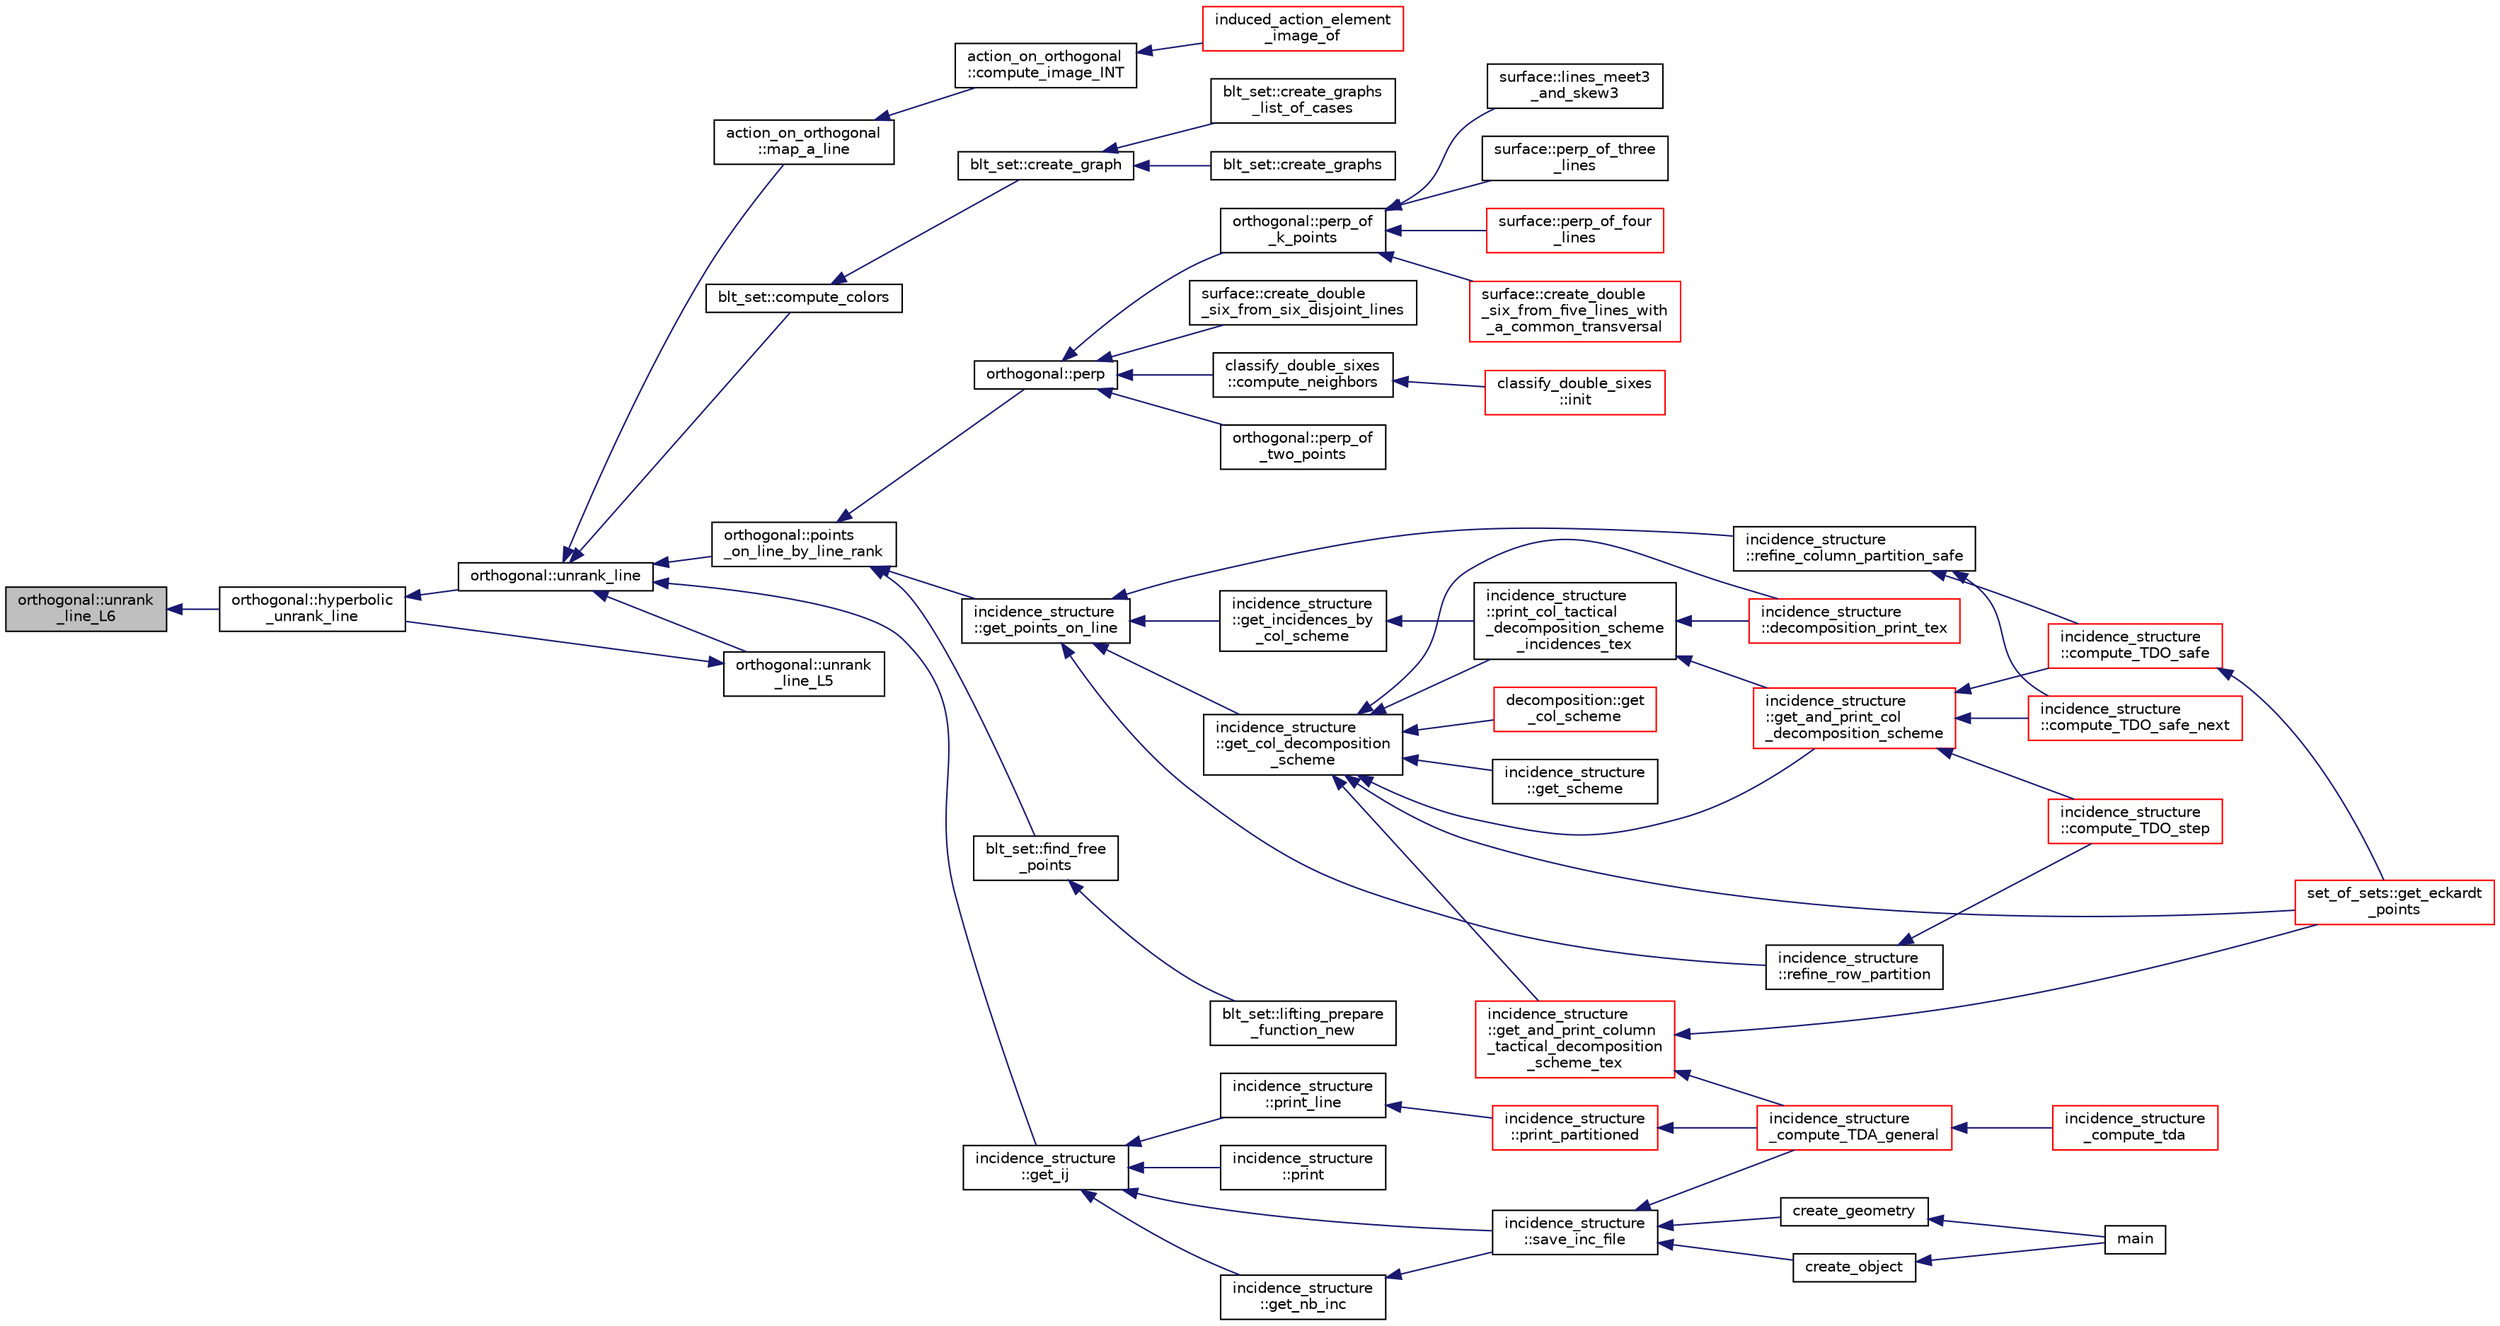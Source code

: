 digraph "orthogonal::unrank_line_L6"
{
  edge [fontname="Helvetica",fontsize="10",labelfontname="Helvetica",labelfontsize="10"];
  node [fontname="Helvetica",fontsize="10",shape=record];
  rankdir="LR";
  Node47427 [label="orthogonal::unrank\l_line_L6",height=0.2,width=0.4,color="black", fillcolor="grey75", style="filled", fontcolor="black"];
  Node47427 -> Node47428 [dir="back",color="midnightblue",fontsize="10",style="solid",fontname="Helvetica"];
  Node47428 [label="orthogonal::hyperbolic\l_unrank_line",height=0.2,width=0.4,color="black", fillcolor="white", style="filled",URL="$d7/daa/classorthogonal.html#a94952194cdcc478feb676e97e2e272f2"];
  Node47428 -> Node47429 [dir="back",color="midnightblue",fontsize="10",style="solid",fontname="Helvetica"];
  Node47429 [label="orthogonal::unrank_line",height=0.2,width=0.4,color="black", fillcolor="white", style="filled",URL="$d7/daa/classorthogonal.html#a27fec576f6e11b80dd4503fa3cf7611e"];
  Node47429 -> Node47430 [dir="back",color="midnightblue",fontsize="10",style="solid",fontname="Helvetica"];
  Node47430 [label="blt_set::compute_colors",height=0.2,width=0.4,color="black", fillcolor="white", style="filled",URL="$d1/d3d/classblt__set.html#a6629b3a1a50c0f2736034abaea6f7d63"];
  Node47430 -> Node47431 [dir="back",color="midnightblue",fontsize="10",style="solid",fontname="Helvetica"];
  Node47431 [label="blt_set::create_graph",height=0.2,width=0.4,color="black", fillcolor="white", style="filled",URL="$d1/d3d/classblt__set.html#ae92249ece99ffbc92e93e49cd5d5dccf"];
  Node47431 -> Node47432 [dir="back",color="midnightblue",fontsize="10",style="solid",fontname="Helvetica"];
  Node47432 [label="blt_set::create_graphs",height=0.2,width=0.4,color="black", fillcolor="white", style="filled",URL="$d1/d3d/classblt__set.html#a3f1d4a8ed15875c47b327949f26a4533"];
  Node47431 -> Node47433 [dir="back",color="midnightblue",fontsize="10",style="solid",fontname="Helvetica"];
  Node47433 [label="blt_set::create_graphs\l_list_of_cases",height=0.2,width=0.4,color="black", fillcolor="white", style="filled",URL="$d1/d3d/classblt__set.html#a91ad531d4154bd887182dbd6121476f3"];
  Node47429 -> Node47434 [dir="back",color="midnightblue",fontsize="10",style="solid",fontname="Helvetica"];
  Node47434 [label="orthogonal::points\l_on_line_by_line_rank",height=0.2,width=0.4,color="black", fillcolor="white", style="filled",URL="$d7/daa/classorthogonal.html#aec3f511b69d0a28340f93d6f904c5daa"];
  Node47434 -> Node47435 [dir="back",color="midnightblue",fontsize="10",style="solid",fontname="Helvetica"];
  Node47435 [label="blt_set::find_free\l_points",height=0.2,width=0.4,color="black", fillcolor="white", style="filled",URL="$d1/d3d/classblt__set.html#a71f82dd3dc4a901ea2a0949d2f1af302"];
  Node47435 -> Node47436 [dir="back",color="midnightblue",fontsize="10",style="solid",fontname="Helvetica"];
  Node47436 [label="blt_set::lifting_prepare\l_function_new",height=0.2,width=0.4,color="black", fillcolor="white", style="filled",URL="$d1/d3d/classblt__set.html#a1314b7c0a3b78ba54c0f61a397d8afce"];
  Node47434 -> Node47437 [dir="back",color="midnightblue",fontsize="10",style="solid",fontname="Helvetica"];
  Node47437 [label="orthogonal::perp",height=0.2,width=0.4,color="black", fillcolor="white", style="filled",URL="$d7/daa/classorthogonal.html#ae80e0fa8d1e8caddb9afbb466e3d3189"];
  Node47437 -> Node47438 [dir="back",color="midnightblue",fontsize="10",style="solid",fontname="Helvetica"];
  Node47438 [label="orthogonal::perp_of\l_two_points",height=0.2,width=0.4,color="black", fillcolor="white", style="filled",URL="$d7/daa/classorthogonal.html#a6a05fef2e61ed508bff66d6728c58ec0"];
  Node47437 -> Node47439 [dir="back",color="midnightblue",fontsize="10",style="solid",fontname="Helvetica"];
  Node47439 [label="orthogonal::perp_of\l_k_points",height=0.2,width=0.4,color="black", fillcolor="white", style="filled",URL="$d7/daa/classorthogonal.html#a6a92a4680dc76bb289141fc5c765f5fb"];
  Node47439 -> Node47440 [dir="back",color="midnightblue",fontsize="10",style="solid",fontname="Helvetica"];
  Node47440 [label="surface::lines_meet3\l_and_skew3",height=0.2,width=0.4,color="black", fillcolor="white", style="filled",URL="$d5/d88/classsurface.html#af87ed9d20b980a89342f20c206ae5790"];
  Node47439 -> Node47441 [dir="back",color="midnightblue",fontsize="10",style="solid",fontname="Helvetica"];
  Node47441 [label="surface::perp_of_three\l_lines",height=0.2,width=0.4,color="black", fillcolor="white", style="filled",URL="$d5/d88/classsurface.html#aaa43449a367799d405821a1cd5a7e644"];
  Node47439 -> Node47442 [dir="back",color="midnightblue",fontsize="10",style="solid",fontname="Helvetica"];
  Node47442 [label="surface::perp_of_four\l_lines",height=0.2,width=0.4,color="red", fillcolor="white", style="filled",URL="$d5/d88/classsurface.html#a8da8a93f1fcbf344eb943869b0d488f1"];
  Node47439 -> Node47452 [dir="back",color="midnightblue",fontsize="10",style="solid",fontname="Helvetica"];
  Node47452 [label="surface::create_double\l_six_from_five_lines_with\l_a_common_transversal",height=0.2,width=0.4,color="red", fillcolor="white", style="filled",URL="$d5/d88/classsurface.html#a6d8fafa386893521305e016011d55673"];
  Node47437 -> Node47466 [dir="back",color="midnightblue",fontsize="10",style="solid",fontname="Helvetica"];
  Node47466 [label="surface::create_double\l_six_from_six_disjoint_lines",height=0.2,width=0.4,color="black", fillcolor="white", style="filled",URL="$d5/d88/classsurface.html#a4c44f0a33d709edee71537547880dd87"];
  Node47437 -> Node47467 [dir="back",color="midnightblue",fontsize="10",style="solid",fontname="Helvetica"];
  Node47467 [label="classify_double_sixes\l::compute_neighbors",height=0.2,width=0.4,color="black", fillcolor="white", style="filled",URL="$dd/d23/classclassify__double__sixes.html#a675e241052c36c58063ddcfc06d209b2"];
  Node47467 -> Node47446 [dir="back",color="midnightblue",fontsize="10",style="solid",fontname="Helvetica"];
  Node47446 [label="classify_double_sixes\l::init",height=0.2,width=0.4,color="red", fillcolor="white", style="filled",URL="$dd/d23/classclassify__double__sixes.html#a8c5c41d5124b35379d626480ff225f7b"];
  Node47434 -> Node47468 [dir="back",color="midnightblue",fontsize="10",style="solid",fontname="Helvetica"];
  Node47468 [label="incidence_structure\l::get_points_on_line",height=0.2,width=0.4,color="black", fillcolor="white", style="filled",URL="$da/d8a/classincidence__structure.html#a1baf0d372125123bf55d27dacc720bda"];
  Node47468 -> Node47469 [dir="back",color="midnightblue",fontsize="10",style="solid",fontname="Helvetica"];
  Node47469 [label="incidence_structure\l::refine_column_partition_safe",height=0.2,width=0.4,color="black", fillcolor="white", style="filled",URL="$da/d8a/classincidence__structure.html#a958f8ddce2d53753adb1df588bf0e721"];
  Node47469 -> Node47470 [dir="back",color="midnightblue",fontsize="10",style="solid",fontname="Helvetica"];
  Node47470 [label="incidence_structure\l::compute_TDO_safe_next",height=0.2,width=0.4,color="red", fillcolor="white", style="filled",URL="$da/d8a/classincidence__structure.html#a7c315a348fc6bed0f8642767cc9cd7d1"];
  Node47469 -> Node47473 [dir="back",color="midnightblue",fontsize="10",style="solid",fontname="Helvetica"];
  Node47473 [label="incidence_structure\l::compute_TDO_safe",height=0.2,width=0.4,color="red", fillcolor="white", style="filled",URL="$da/d8a/classincidence__structure.html#ab1409e71c4b6855e49edfd3526644202"];
  Node47473 -> Node47474 [dir="back",color="midnightblue",fontsize="10",style="solid",fontname="Helvetica"];
  Node47474 [label="set_of_sets::get_eckardt\l_points",height=0.2,width=0.4,color="red", fillcolor="white", style="filled",URL="$da/dd6/classset__of__sets.html#af6713e71ef5a1b7cc7892d78900166c4"];
  Node47468 -> Node47487 [dir="back",color="midnightblue",fontsize="10",style="solid",fontname="Helvetica"];
  Node47487 [label="incidence_structure\l::refine_row_partition",height=0.2,width=0.4,color="black", fillcolor="white", style="filled",URL="$da/d8a/classincidence__structure.html#a6e1419be9f59e69fd83b44e6b11905ea"];
  Node47487 -> Node47488 [dir="back",color="midnightblue",fontsize="10",style="solid",fontname="Helvetica"];
  Node47488 [label="incidence_structure\l::compute_TDO_step",height=0.2,width=0.4,color="red", fillcolor="white", style="filled",URL="$da/d8a/classincidence__structure.html#a6175accaa64033df34d722c594a8b827"];
  Node47468 -> Node47492 [dir="back",color="midnightblue",fontsize="10",style="solid",fontname="Helvetica"];
  Node47492 [label="incidence_structure\l::get_incidences_by\l_col_scheme",height=0.2,width=0.4,color="black", fillcolor="white", style="filled",URL="$da/d8a/classincidence__structure.html#adacdd5e58318775f9d3049cbdf47c9ad"];
  Node47492 -> Node47493 [dir="back",color="midnightblue",fontsize="10",style="solid",fontname="Helvetica"];
  Node47493 [label="incidence_structure\l::print_col_tactical\l_decomposition_scheme\l_incidences_tex",height=0.2,width=0.4,color="black", fillcolor="white", style="filled",URL="$da/d8a/classincidence__structure.html#a56e24435baf9162d6c00080972b49b2c"];
  Node47493 -> Node47494 [dir="back",color="midnightblue",fontsize="10",style="solid",fontname="Helvetica"];
  Node47494 [label="incidence_structure\l::get_and_print_col\l_decomposition_scheme",height=0.2,width=0.4,color="red", fillcolor="white", style="filled",URL="$da/d8a/classincidence__structure.html#a0c51e7224f51f1434025ff6d8a10522c"];
  Node47494 -> Node47470 [dir="back",color="midnightblue",fontsize="10",style="solid",fontname="Helvetica"];
  Node47494 -> Node47473 [dir="back",color="midnightblue",fontsize="10",style="solid",fontname="Helvetica"];
  Node47494 -> Node47488 [dir="back",color="midnightblue",fontsize="10",style="solid",fontname="Helvetica"];
  Node47493 -> Node47495 [dir="back",color="midnightblue",fontsize="10",style="solid",fontname="Helvetica"];
  Node47495 [label="incidence_structure\l::decomposition_print_tex",height=0.2,width=0.4,color="red", fillcolor="white", style="filled",URL="$da/d8a/classincidence__structure.html#ada3fae9fd1819b36e6bfe18dedd01e6a"];
  Node47468 -> Node47496 [dir="back",color="midnightblue",fontsize="10",style="solid",fontname="Helvetica"];
  Node47496 [label="incidence_structure\l::get_col_decomposition\l_scheme",height=0.2,width=0.4,color="black", fillcolor="white", style="filled",URL="$da/d8a/classincidence__structure.html#a576b9add81a037a3d8f566ce28541673"];
  Node47496 -> Node47474 [dir="back",color="midnightblue",fontsize="10",style="solid",fontname="Helvetica"];
  Node47496 -> Node47497 [dir="back",color="midnightblue",fontsize="10",style="solid",fontname="Helvetica"];
  Node47497 [label="decomposition::get\l_col_scheme",height=0.2,width=0.4,color="red", fillcolor="white", style="filled",URL="$d3/d2b/classdecomposition.html#a998bb452e79a9e4afb13dd2c577f4bf3"];
  Node47496 -> Node47493 [dir="back",color="midnightblue",fontsize="10",style="solid",fontname="Helvetica"];
  Node47496 -> Node47494 [dir="back",color="midnightblue",fontsize="10",style="solid",fontname="Helvetica"];
  Node47496 -> Node47499 [dir="back",color="midnightblue",fontsize="10",style="solid",fontname="Helvetica"];
  Node47499 [label="incidence_structure\l::get_scheme",height=0.2,width=0.4,color="black", fillcolor="white", style="filled",URL="$da/d8a/classincidence__structure.html#a13191a7c41cd54c5a453e82395893ad9"];
  Node47496 -> Node47500 [dir="back",color="midnightblue",fontsize="10",style="solid",fontname="Helvetica"];
  Node47500 [label="incidence_structure\l::get_and_print_column\l_tactical_decomposition\l_scheme_tex",height=0.2,width=0.4,color="red", fillcolor="white", style="filled",URL="$da/d8a/classincidence__structure.html#a579c0686f4e480a4239e7a00c80f665f"];
  Node47500 -> Node47474 [dir="back",color="midnightblue",fontsize="10",style="solid",fontname="Helvetica"];
  Node47500 -> Node47501 [dir="back",color="midnightblue",fontsize="10",style="solid",fontname="Helvetica"];
  Node47501 [label="incidence_structure\l_compute_TDA_general",height=0.2,width=0.4,color="red", fillcolor="white", style="filled",URL="$df/d74/tl__geometry_8h.html#a21ab759f6e646f3fe703c17f39361448"];
  Node47501 -> Node47502 [dir="back",color="midnightblue",fontsize="10",style="solid",fontname="Helvetica"];
  Node47502 [label="incidence_structure\l_compute_tda",height=0.2,width=0.4,color="red", fillcolor="white", style="filled",URL="$df/d74/tl__geometry_8h.html#ab3a7584f120bbaf752a5bd831d3ebf72"];
  Node47496 -> Node47495 [dir="back",color="midnightblue",fontsize="10",style="solid",fontname="Helvetica"];
  Node47429 -> Node47504 [dir="back",color="midnightblue",fontsize="10",style="solid",fontname="Helvetica"];
  Node47504 [label="orthogonal::unrank\l_line_L5",height=0.2,width=0.4,color="black", fillcolor="white", style="filled",URL="$d7/daa/classorthogonal.html#a64148a40b356447a00d985789ad74c82"];
  Node47504 -> Node47428 [dir="back",color="midnightblue",fontsize="10",style="solid",fontname="Helvetica"];
  Node47429 -> Node47505 [dir="back",color="midnightblue",fontsize="10",style="solid",fontname="Helvetica"];
  Node47505 [label="incidence_structure\l::get_ij",height=0.2,width=0.4,color="black", fillcolor="white", style="filled",URL="$da/d8a/classincidence__structure.html#a5ee9b327bdd0c2714cadff040a4c4678"];
  Node47505 -> Node47506 [dir="back",color="midnightblue",fontsize="10",style="solid",fontname="Helvetica"];
  Node47506 [label="incidence_structure\l::get_nb_inc",height=0.2,width=0.4,color="black", fillcolor="white", style="filled",URL="$da/d8a/classincidence__structure.html#acdc1d5ce64ece8aefa6bcc7656ed932c"];
  Node47506 -> Node47507 [dir="back",color="midnightblue",fontsize="10",style="solid",fontname="Helvetica"];
  Node47507 [label="incidence_structure\l::save_inc_file",height=0.2,width=0.4,color="black", fillcolor="white", style="filled",URL="$da/d8a/classincidence__structure.html#a4fd15671d6a99a4cae34a24e3c0b7705"];
  Node47507 -> Node47508 [dir="back",color="midnightblue",fontsize="10",style="solid",fontname="Helvetica"];
  Node47508 [label="create_object",height=0.2,width=0.4,color="black", fillcolor="white", style="filled",URL="$de/d10/hamming_8_c.html#a290a0a0fa4965131997904ad9fe1840b"];
  Node47508 -> Node47509 [dir="back",color="midnightblue",fontsize="10",style="solid",fontname="Helvetica"];
  Node47509 [label="main",height=0.2,width=0.4,color="black", fillcolor="white", style="filled",URL="$de/d10/hamming_8_c.html#a3c04138a5bfe5d72780bb7e82a18e627"];
  Node47507 -> Node47510 [dir="back",color="midnightblue",fontsize="10",style="solid",fontname="Helvetica"];
  Node47510 [label="create_geometry",height=0.2,width=0.4,color="black", fillcolor="white", style="filled",URL="$de/d10/hamming_8_c.html#abb255fb19bad84799f04dcf4ffddb57b"];
  Node47510 -> Node47509 [dir="back",color="midnightblue",fontsize="10",style="solid",fontname="Helvetica"];
  Node47507 -> Node47501 [dir="back",color="midnightblue",fontsize="10",style="solid",fontname="Helvetica"];
  Node47505 -> Node47507 [dir="back",color="midnightblue",fontsize="10",style="solid",fontname="Helvetica"];
  Node47505 -> Node47511 [dir="back",color="midnightblue",fontsize="10",style="solid",fontname="Helvetica"];
  Node47511 [label="incidence_structure\l::print",height=0.2,width=0.4,color="black", fillcolor="white", style="filled",URL="$da/d8a/classincidence__structure.html#a3f2a71302ef03e37de0654794e2a2c1a"];
  Node47505 -> Node47512 [dir="back",color="midnightblue",fontsize="10",style="solid",fontname="Helvetica"];
  Node47512 [label="incidence_structure\l::print_line",height=0.2,width=0.4,color="black", fillcolor="white", style="filled",URL="$da/d8a/classincidence__structure.html#ae76fdf2cf39ba776ed86b0b910d7746a"];
  Node47512 -> Node47513 [dir="back",color="midnightblue",fontsize="10",style="solid",fontname="Helvetica"];
  Node47513 [label="incidence_structure\l::print_partitioned",height=0.2,width=0.4,color="red", fillcolor="white", style="filled",URL="$da/d8a/classincidence__structure.html#a9e18878f5cc9dbeca4806bd5aab5b054"];
  Node47513 -> Node47501 [dir="back",color="midnightblue",fontsize="10",style="solid",fontname="Helvetica"];
  Node47429 -> Node47514 [dir="back",color="midnightblue",fontsize="10",style="solid",fontname="Helvetica"];
  Node47514 [label="action_on_orthogonal\l::map_a_line",height=0.2,width=0.4,color="black", fillcolor="white", style="filled",URL="$dc/d87/classaction__on__orthogonal.html#ac7e41a4bbc9e0f2813f2f7030f3ed177"];
  Node47514 -> Node47515 [dir="back",color="midnightblue",fontsize="10",style="solid",fontname="Helvetica"];
  Node47515 [label="action_on_orthogonal\l::compute_image_INT",height=0.2,width=0.4,color="black", fillcolor="white", style="filled",URL="$dc/d87/classaction__on__orthogonal.html#a53cee5a150163f7614151b9cd1fc06f3"];
  Node47515 -> Node47516 [dir="back",color="midnightblue",fontsize="10",style="solid",fontname="Helvetica"];
  Node47516 [label="induced_action_element\l_image_of",height=0.2,width=0.4,color="red", fillcolor="white", style="filled",URL="$d3/d27/interface_8_c.html#a821850d6c3988dd122de0489cd36f0f0"];
}
